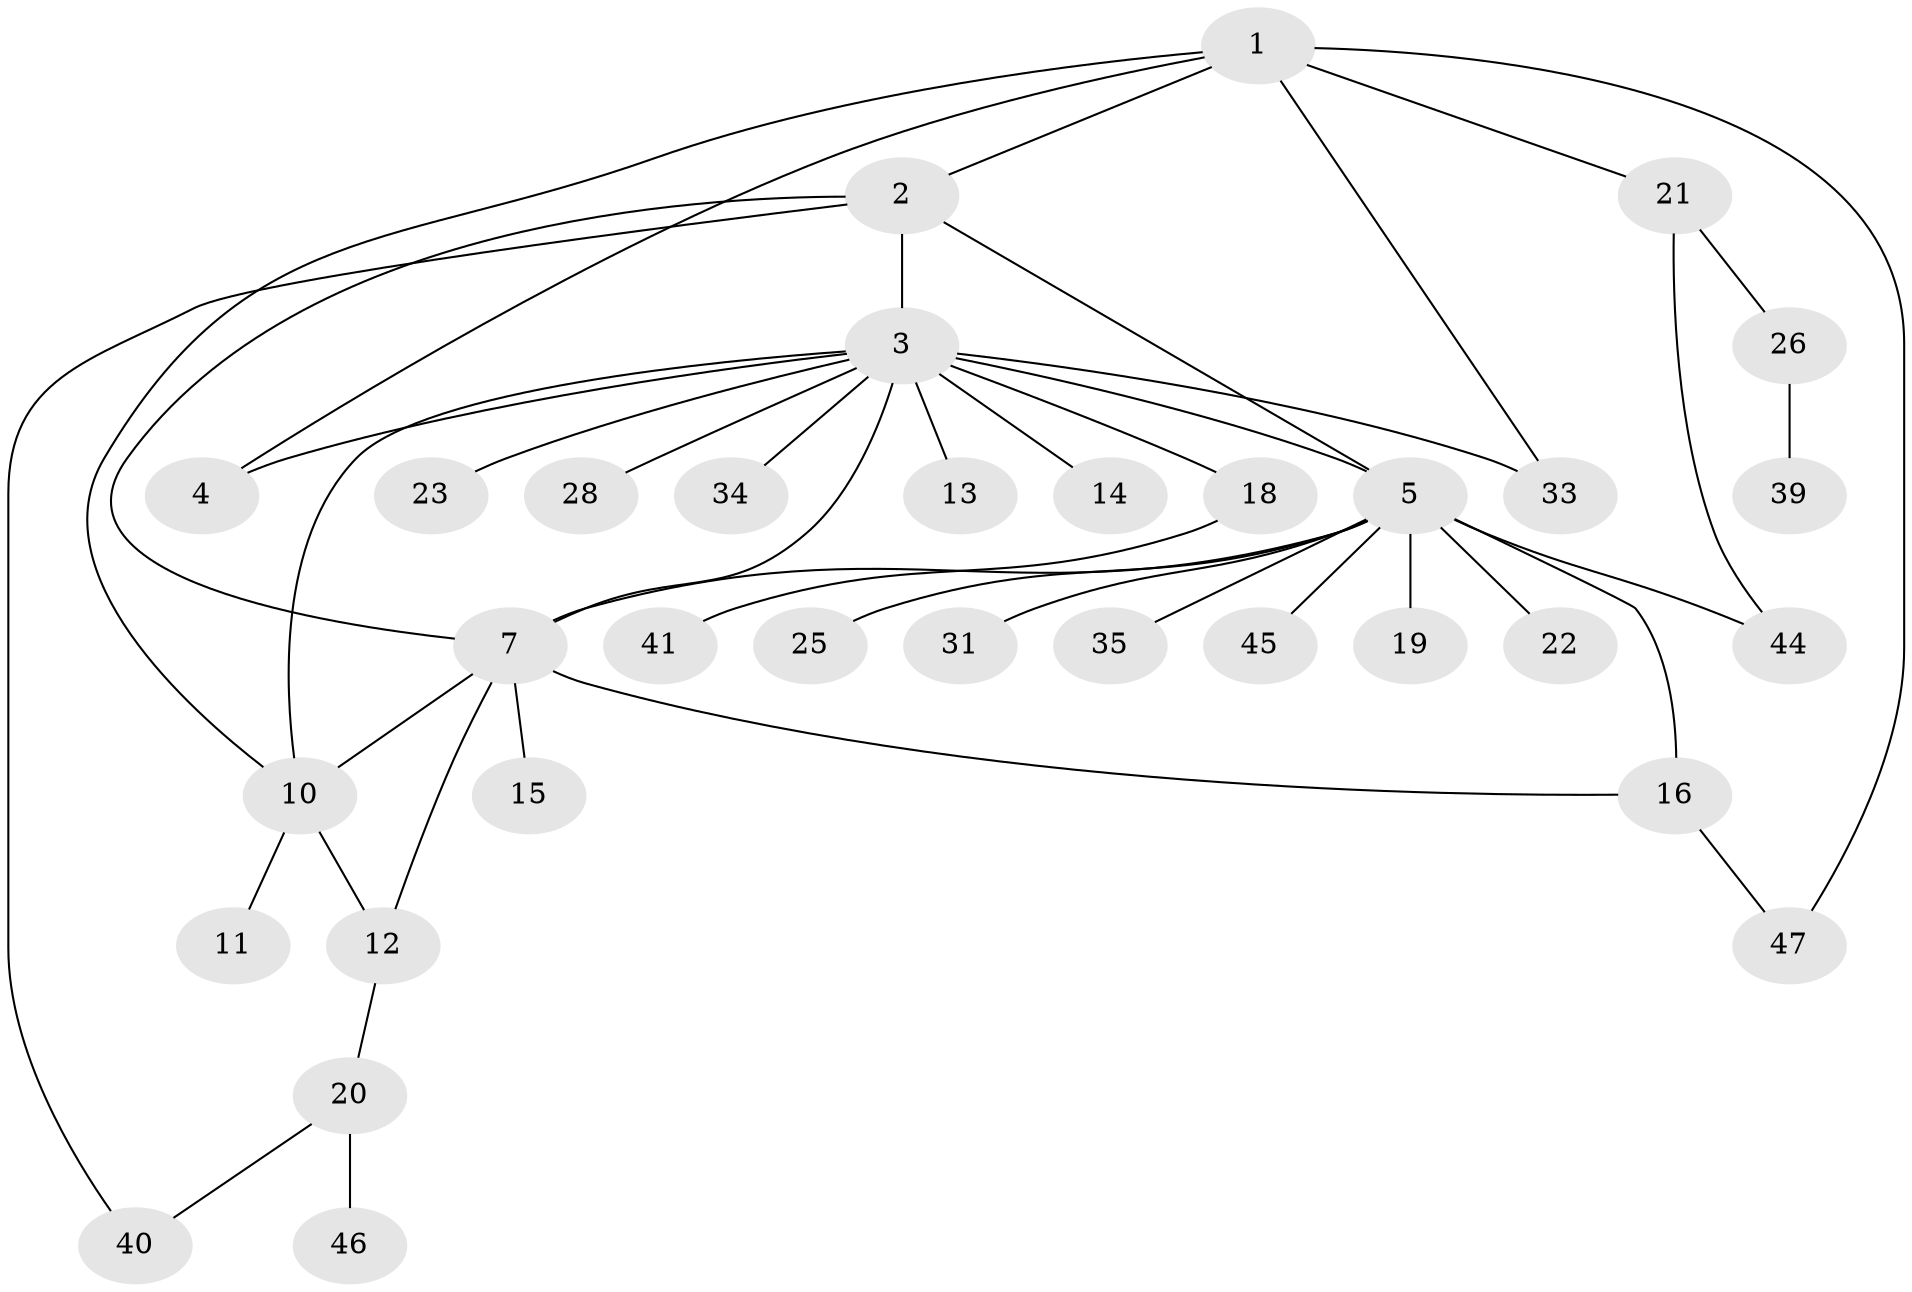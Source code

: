 // Generated by graph-tools (version 1.1) at 2025/52/02/27/25 19:52:16]
// undirected, 33 vertices, 44 edges
graph export_dot {
graph [start="1"]
  node [color=gray90,style=filled];
  1 [super="+17"];
  2 [super="+6"];
  3 [super="+9"];
  4;
  5 [super="+43"];
  7 [super="+8"];
  10 [super="+42"];
  11;
  12 [super="+36"];
  13;
  14;
  15;
  16 [super="+30"];
  18 [super="+24"];
  19;
  20 [super="+32"];
  21;
  22 [super="+48"];
  23 [super="+27"];
  25 [super="+29"];
  26 [super="+38"];
  28;
  31;
  33 [super="+37"];
  34;
  35;
  39;
  40;
  41;
  44;
  45;
  46;
  47;
  1 -- 2;
  1 -- 4;
  1 -- 10;
  1 -- 21;
  1 -- 33;
  1 -- 47;
  2 -- 7;
  2 -- 40;
  2 -- 3;
  2 -- 5;
  3 -- 4;
  3 -- 5;
  3 -- 13;
  3 -- 28;
  3 -- 33;
  3 -- 34;
  3 -- 7;
  3 -- 18 [weight=2];
  3 -- 23;
  3 -- 10;
  3 -- 14;
  5 -- 16;
  5 -- 19;
  5 -- 22;
  5 -- 25;
  5 -- 31;
  5 -- 35;
  5 -- 44;
  5 -- 45;
  5 -- 7;
  7 -- 10;
  7 -- 12;
  7 -- 15;
  7 -- 16;
  10 -- 11;
  10 -- 12;
  12 -- 20;
  16 -- 47;
  18 -- 41;
  20 -- 40;
  20 -- 46;
  21 -- 26;
  21 -- 44;
  26 -- 39;
}
